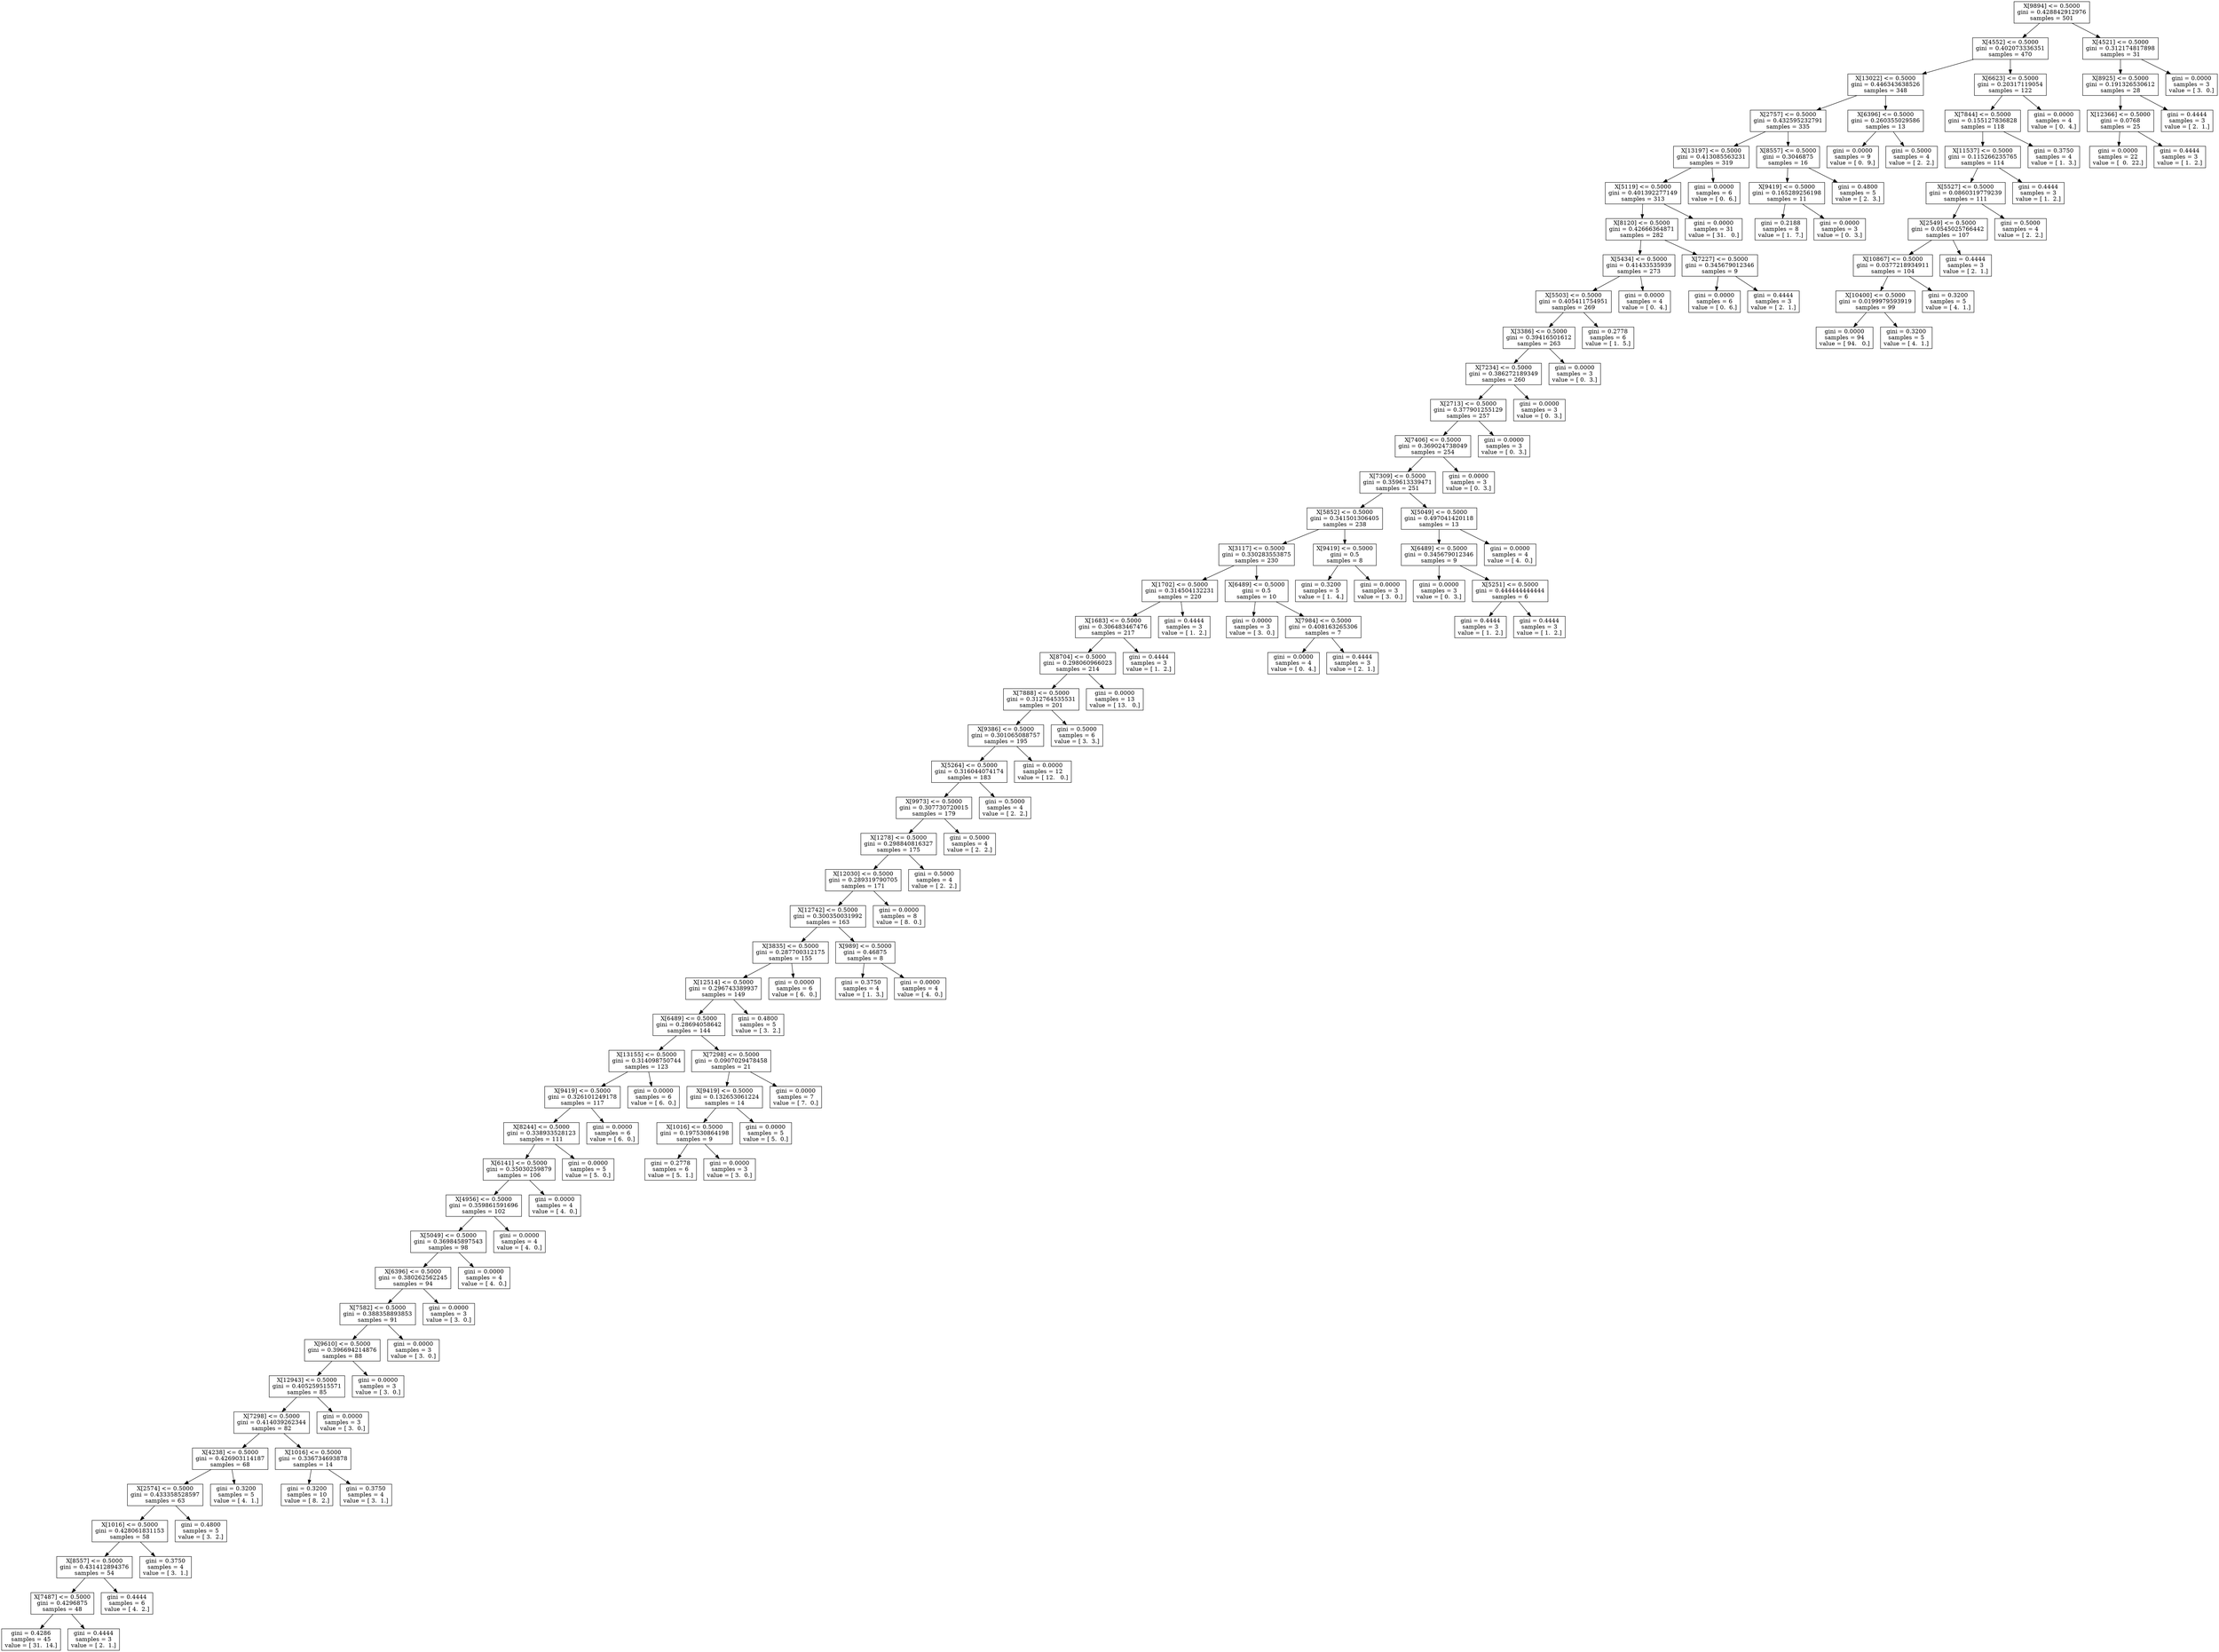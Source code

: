 digraph Tree {
0 [label="X[9894] <= 0.5000\ngini = 0.428842912976\nsamples = 501", shape="box"] ;
1 [label="X[4552] <= 0.5000\ngini = 0.402073336351\nsamples = 470", shape="box"] ;
0 -> 1 ;
2 [label="X[13022] <= 0.5000\ngini = 0.446343638526\nsamples = 348", shape="box"] ;
1 -> 2 ;
3 [label="X[2757] <= 0.5000\ngini = 0.432595232791\nsamples = 335", shape="box"] ;
2 -> 3 ;
4 [label="X[13197] <= 0.5000\ngini = 0.413085563231\nsamples = 319", shape="box"] ;
3 -> 4 ;
5 [label="X[5119] <= 0.5000\ngini = 0.401392277149\nsamples = 313", shape="box"] ;
4 -> 5 ;
6 [label="X[8120] <= 0.5000\ngini = 0.42666364871\nsamples = 282", shape="box"] ;
5 -> 6 ;
7 [label="X[5434] <= 0.5000\ngini = 0.41433535939\nsamples = 273", shape="box"] ;
6 -> 7 ;
8 [label="X[5503] <= 0.5000\ngini = 0.405411754951\nsamples = 269", shape="box"] ;
7 -> 8 ;
9 [label="X[3386] <= 0.5000\ngini = 0.39416501612\nsamples = 263", shape="box"] ;
8 -> 9 ;
10 [label="X[7234] <= 0.5000\ngini = 0.386272189349\nsamples = 260", shape="box"] ;
9 -> 10 ;
11 [label="X[2713] <= 0.5000\ngini = 0.377901255129\nsamples = 257", shape="box"] ;
10 -> 11 ;
12 [label="X[7406] <= 0.5000\ngini = 0.369024738049\nsamples = 254", shape="box"] ;
11 -> 12 ;
13 [label="X[7309] <= 0.5000\ngini = 0.359613339471\nsamples = 251", shape="box"] ;
12 -> 13 ;
14 [label="X[5852] <= 0.5000\ngini = 0.341501306405\nsamples = 238", shape="box"] ;
13 -> 14 ;
15 [label="X[3117] <= 0.5000\ngini = 0.330283553875\nsamples = 230", shape="box"] ;
14 -> 15 ;
16 [label="X[1702] <= 0.5000\ngini = 0.314504132231\nsamples = 220", shape="box"] ;
15 -> 16 ;
17 [label="X[1683] <= 0.5000\ngini = 0.306483467476\nsamples = 217", shape="box"] ;
16 -> 17 ;
18 [label="X[8704] <= 0.5000\ngini = 0.298060966023\nsamples = 214", shape="box"] ;
17 -> 18 ;
19 [label="X[7888] <= 0.5000\ngini = 0.312764535531\nsamples = 201", shape="box"] ;
18 -> 19 ;
20 [label="X[9386] <= 0.5000\ngini = 0.301065088757\nsamples = 195", shape="box"] ;
19 -> 20 ;
21 [label="X[5264] <= 0.5000\ngini = 0.316044074174\nsamples = 183", shape="box"] ;
20 -> 21 ;
22 [label="X[9973] <= 0.5000\ngini = 0.307730720015\nsamples = 179", shape="box"] ;
21 -> 22 ;
23 [label="X[1278] <= 0.5000\ngini = 0.298840816327\nsamples = 175", shape="box"] ;
22 -> 23 ;
24 [label="X[12030] <= 0.5000\ngini = 0.289319790705\nsamples = 171", shape="box"] ;
23 -> 24 ;
25 [label="X[12742] <= 0.5000\ngini = 0.300350031992\nsamples = 163", shape="box"] ;
24 -> 25 ;
26 [label="X[3835] <= 0.5000\ngini = 0.287700312175\nsamples = 155", shape="box"] ;
25 -> 26 ;
27 [label="X[12514] <= 0.5000\ngini = 0.296743389937\nsamples = 149", shape="box"] ;
26 -> 27 ;
28 [label="X[6489] <= 0.5000\ngini = 0.28694058642\nsamples = 144", shape="box"] ;
27 -> 28 ;
29 [label="X[13155] <= 0.5000\ngini = 0.314098750744\nsamples = 123", shape="box"] ;
28 -> 29 ;
30 [label="X[9419] <= 0.5000\ngini = 0.326101249178\nsamples = 117", shape="box"] ;
29 -> 30 ;
31 [label="X[8244] <= 0.5000\ngini = 0.338933528123\nsamples = 111", shape="box"] ;
30 -> 31 ;
32 [label="X[6141] <= 0.5000\ngini = 0.35030259879\nsamples = 106", shape="box"] ;
31 -> 32 ;
33 [label="X[4956] <= 0.5000\ngini = 0.359861591696\nsamples = 102", shape="box"] ;
32 -> 33 ;
34 [label="X[5049] <= 0.5000\ngini = 0.369845897543\nsamples = 98", shape="box"] ;
33 -> 34 ;
35 [label="X[6396] <= 0.5000\ngini = 0.380262562245\nsamples = 94", shape="box"] ;
34 -> 35 ;
36 [label="X[7582] <= 0.5000\ngini = 0.388358893853\nsamples = 91", shape="box"] ;
35 -> 36 ;
37 [label="X[9610] <= 0.5000\ngini = 0.396694214876\nsamples = 88", shape="box"] ;
36 -> 37 ;
38 [label="X[12943] <= 0.5000\ngini = 0.405259515571\nsamples = 85", shape="box"] ;
37 -> 38 ;
39 [label="X[7298] <= 0.5000\ngini = 0.414039262344\nsamples = 82", shape="box"] ;
38 -> 39 ;
40 [label="X[4238] <= 0.5000\ngini = 0.426903114187\nsamples = 68", shape="box"] ;
39 -> 40 ;
41 [label="X[2574] <= 0.5000\ngini = 0.433358528597\nsamples = 63", shape="box"] ;
40 -> 41 ;
42 [label="X[1016] <= 0.5000\ngini = 0.428061831153\nsamples = 58", shape="box"] ;
41 -> 42 ;
43 [label="X[8557] <= 0.5000\ngini = 0.431412894376\nsamples = 54", shape="box"] ;
42 -> 43 ;
44 [label="X[7487] <= 0.5000\ngini = 0.4296875\nsamples = 48", shape="box"] ;
43 -> 44 ;
45 [label="gini = 0.4286\nsamples = 45\nvalue = [ 31.  14.]", shape="box"] ;
44 -> 45 ;
46 [label="gini = 0.4444\nsamples = 3\nvalue = [ 2.  1.]", shape="box"] ;
44 -> 46 ;
47 [label="gini = 0.4444\nsamples = 6\nvalue = [ 4.  2.]", shape="box"] ;
43 -> 47 ;
48 [label="gini = 0.3750\nsamples = 4\nvalue = [ 3.  1.]", shape="box"] ;
42 -> 48 ;
49 [label="gini = 0.4800\nsamples = 5\nvalue = [ 3.  2.]", shape="box"] ;
41 -> 49 ;
50 [label="gini = 0.3200\nsamples = 5\nvalue = [ 4.  1.]", shape="box"] ;
40 -> 50 ;
51 [label="X[1016] <= 0.5000\ngini = 0.336734693878\nsamples = 14", shape="box"] ;
39 -> 51 ;
52 [label="gini = 0.3200\nsamples = 10\nvalue = [ 8.  2.]", shape="box"] ;
51 -> 52 ;
53 [label="gini = 0.3750\nsamples = 4\nvalue = [ 3.  1.]", shape="box"] ;
51 -> 53 ;
54 [label="gini = 0.0000\nsamples = 3\nvalue = [ 3.  0.]", shape="box"] ;
38 -> 54 ;
55 [label="gini = 0.0000\nsamples = 3\nvalue = [ 3.  0.]", shape="box"] ;
37 -> 55 ;
56 [label="gini = 0.0000\nsamples = 3\nvalue = [ 3.  0.]", shape="box"] ;
36 -> 56 ;
57 [label="gini = 0.0000\nsamples = 3\nvalue = [ 3.  0.]", shape="box"] ;
35 -> 57 ;
58 [label="gini = 0.0000\nsamples = 4\nvalue = [ 4.  0.]", shape="box"] ;
34 -> 58 ;
59 [label="gini = 0.0000\nsamples = 4\nvalue = [ 4.  0.]", shape="box"] ;
33 -> 59 ;
60 [label="gini = 0.0000\nsamples = 4\nvalue = [ 4.  0.]", shape="box"] ;
32 -> 60 ;
61 [label="gini = 0.0000\nsamples = 5\nvalue = [ 5.  0.]", shape="box"] ;
31 -> 61 ;
62 [label="gini = 0.0000\nsamples = 6\nvalue = [ 6.  0.]", shape="box"] ;
30 -> 62 ;
63 [label="gini = 0.0000\nsamples = 6\nvalue = [ 6.  0.]", shape="box"] ;
29 -> 63 ;
64 [label="X[7298] <= 0.5000\ngini = 0.0907029478458\nsamples = 21", shape="box"] ;
28 -> 64 ;
65 [label="X[9419] <= 0.5000\ngini = 0.132653061224\nsamples = 14", shape="box"] ;
64 -> 65 ;
66 [label="X[1016] <= 0.5000\ngini = 0.197530864198\nsamples = 9", shape="box"] ;
65 -> 66 ;
67 [label="gini = 0.2778\nsamples = 6\nvalue = [ 5.  1.]", shape="box"] ;
66 -> 67 ;
68 [label="gini = 0.0000\nsamples = 3\nvalue = [ 3.  0.]", shape="box"] ;
66 -> 68 ;
69 [label="gini = 0.0000\nsamples = 5\nvalue = [ 5.  0.]", shape="box"] ;
65 -> 69 ;
70 [label="gini = 0.0000\nsamples = 7\nvalue = [ 7.  0.]", shape="box"] ;
64 -> 70 ;
71 [label="gini = 0.4800\nsamples = 5\nvalue = [ 3.  2.]", shape="box"] ;
27 -> 71 ;
72 [label="gini = 0.0000\nsamples = 6\nvalue = [ 6.  0.]", shape="box"] ;
26 -> 72 ;
73 [label="X[989] <= 0.5000\ngini = 0.46875\nsamples = 8", shape="box"] ;
25 -> 73 ;
74 [label="gini = 0.3750\nsamples = 4\nvalue = [ 1.  3.]", shape="box"] ;
73 -> 74 ;
75 [label="gini = 0.0000\nsamples = 4\nvalue = [ 4.  0.]", shape="box"] ;
73 -> 75 ;
76 [label="gini = 0.0000\nsamples = 8\nvalue = [ 8.  0.]", shape="box"] ;
24 -> 76 ;
77 [label="gini = 0.5000\nsamples = 4\nvalue = [ 2.  2.]", shape="box"] ;
23 -> 77 ;
78 [label="gini = 0.5000\nsamples = 4\nvalue = [ 2.  2.]", shape="box"] ;
22 -> 78 ;
79 [label="gini = 0.5000\nsamples = 4\nvalue = [ 2.  2.]", shape="box"] ;
21 -> 79 ;
80 [label="gini = 0.0000\nsamples = 12\nvalue = [ 12.   0.]", shape="box"] ;
20 -> 80 ;
81 [label="gini = 0.5000\nsamples = 6\nvalue = [ 3.  3.]", shape="box"] ;
19 -> 81 ;
82 [label="gini = 0.0000\nsamples = 13\nvalue = [ 13.   0.]", shape="box"] ;
18 -> 82 ;
83 [label="gini = 0.4444\nsamples = 3\nvalue = [ 1.  2.]", shape="box"] ;
17 -> 83 ;
84 [label="gini = 0.4444\nsamples = 3\nvalue = [ 1.  2.]", shape="box"] ;
16 -> 84 ;
85 [label="X[6489] <= 0.5000\ngini = 0.5\nsamples = 10", shape="box"] ;
15 -> 85 ;
86 [label="gini = 0.0000\nsamples = 3\nvalue = [ 3.  0.]", shape="box"] ;
85 -> 86 ;
87 [label="X[7984] <= 0.5000\ngini = 0.408163265306\nsamples = 7", shape="box"] ;
85 -> 87 ;
88 [label="gini = 0.0000\nsamples = 4\nvalue = [ 0.  4.]", shape="box"] ;
87 -> 88 ;
89 [label="gini = 0.4444\nsamples = 3\nvalue = [ 2.  1.]", shape="box"] ;
87 -> 89 ;
90 [label="X[9419] <= 0.5000\ngini = 0.5\nsamples = 8", shape="box"] ;
14 -> 90 ;
91 [label="gini = 0.3200\nsamples = 5\nvalue = [ 1.  4.]", shape="box"] ;
90 -> 91 ;
92 [label="gini = 0.0000\nsamples = 3\nvalue = [ 3.  0.]", shape="box"] ;
90 -> 92 ;
93 [label="X[5049] <= 0.5000\ngini = 0.497041420118\nsamples = 13", shape="box"] ;
13 -> 93 ;
94 [label="X[6489] <= 0.5000\ngini = 0.345679012346\nsamples = 9", shape="box"] ;
93 -> 94 ;
95 [label="gini = 0.0000\nsamples = 3\nvalue = [ 0.  3.]", shape="box"] ;
94 -> 95 ;
96 [label="X[5251] <= 0.5000\ngini = 0.444444444444\nsamples = 6", shape="box"] ;
94 -> 96 ;
97 [label="gini = 0.4444\nsamples = 3\nvalue = [ 1.  2.]", shape="box"] ;
96 -> 97 ;
98 [label="gini = 0.4444\nsamples = 3\nvalue = [ 1.  2.]", shape="box"] ;
96 -> 98 ;
99 [label="gini = 0.0000\nsamples = 4\nvalue = [ 4.  0.]", shape="box"] ;
93 -> 99 ;
100 [label="gini = 0.0000\nsamples = 3\nvalue = [ 0.  3.]", shape="box"] ;
12 -> 100 ;
101 [label="gini = 0.0000\nsamples = 3\nvalue = [ 0.  3.]", shape="box"] ;
11 -> 101 ;
102 [label="gini = 0.0000\nsamples = 3\nvalue = [ 0.  3.]", shape="box"] ;
10 -> 102 ;
103 [label="gini = 0.0000\nsamples = 3\nvalue = [ 0.  3.]", shape="box"] ;
9 -> 103 ;
104 [label="gini = 0.2778\nsamples = 6\nvalue = [ 1.  5.]", shape="box"] ;
8 -> 104 ;
105 [label="gini = 0.0000\nsamples = 4\nvalue = [ 0.  4.]", shape="box"] ;
7 -> 105 ;
106 [label="X[7227] <= 0.5000\ngini = 0.345679012346\nsamples = 9", shape="box"] ;
6 -> 106 ;
107 [label="gini = 0.0000\nsamples = 6\nvalue = [ 0.  6.]", shape="box"] ;
106 -> 107 ;
108 [label="gini = 0.4444\nsamples = 3\nvalue = [ 2.  1.]", shape="box"] ;
106 -> 108 ;
109 [label="gini = 0.0000\nsamples = 31\nvalue = [ 31.   0.]", shape="box"] ;
5 -> 109 ;
110 [label="gini = 0.0000\nsamples = 6\nvalue = [ 0.  6.]", shape="box"] ;
4 -> 110 ;
111 [label="X[8557] <= 0.5000\ngini = 0.3046875\nsamples = 16", shape="box"] ;
3 -> 111 ;
112 [label="X[9419] <= 0.5000\ngini = 0.165289256198\nsamples = 11", shape="box"] ;
111 -> 112 ;
113 [label="gini = 0.2188\nsamples = 8\nvalue = [ 1.  7.]", shape="box"] ;
112 -> 113 ;
114 [label="gini = 0.0000\nsamples = 3\nvalue = [ 0.  3.]", shape="box"] ;
112 -> 114 ;
115 [label="gini = 0.4800\nsamples = 5\nvalue = [ 2.  3.]", shape="box"] ;
111 -> 115 ;
116 [label="X[6396] <= 0.5000\ngini = 0.260355029586\nsamples = 13", shape="box"] ;
2 -> 116 ;
117 [label="gini = 0.0000\nsamples = 9\nvalue = [ 0.  9.]", shape="box"] ;
116 -> 117 ;
118 [label="gini = 0.5000\nsamples = 4\nvalue = [ 2.  2.]", shape="box"] ;
116 -> 118 ;
119 [label="X[6623] <= 0.5000\ngini = 0.20317119054\nsamples = 122", shape="box"] ;
1 -> 119 ;
120 [label="X[7844] <= 0.5000\ngini = 0.155127836828\nsamples = 118", shape="box"] ;
119 -> 120 ;
121 [label="X[11537] <= 0.5000\ngini = 0.115266235765\nsamples = 114", shape="box"] ;
120 -> 121 ;
122 [label="X[5527] <= 0.5000\ngini = 0.0860319779239\nsamples = 111", shape="box"] ;
121 -> 122 ;
123 [label="X[2549] <= 0.5000\ngini = 0.0545025766442\nsamples = 107", shape="box"] ;
122 -> 123 ;
124 [label="X[10867] <= 0.5000\ngini = 0.0377218934911\nsamples = 104", shape="box"] ;
123 -> 124 ;
125 [label="X[10400] <= 0.5000\ngini = 0.0199979593919\nsamples = 99", shape="box"] ;
124 -> 125 ;
126 [label="gini = 0.0000\nsamples = 94\nvalue = [ 94.   0.]", shape="box"] ;
125 -> 126 ;
127 [label="gini = 0.3200\nsamples = 5\nvalue = [ 4.  1.]", shape="box"] ;
125 -> 127 ;
128 [label="gini = 0.3200\nsamples = 5\nvalue = [ 4.  1.]", shape="box"] ;
124 -> 128 ;
129 [label="gini = 0.4444\nsamples = 3\nvalue = [ 2.  1.]", shape="box"] ;
123 -> 129 ;
130 [label="gini = 0.5000\nsamples = 4\nvalue = [ 2.  2.]", shape="box"] ;
122 -> 130 ;
131 [label="gini = 0.4444\nsamples = 3\nvalue = [ 1.  2.]", shape="box"] ;
121 -> 131 ;
132 [label="gini = 0.3750\nsamples = 4\nvalue = [ 1.  3.]", shape="box"] ;
120 -> 132 ;
133 [label="gini = 0.0000\nsamples = 4\nvalue = [ 0.  4.]", shape="box"] ;
119 -> 133 ;
134 [label="X[4521] <= 0.5000\ngini = 0.312174817898\nsamples = 31", shape="box"] ;
0 -> 134 ;
135 [label="X[8925] <= 0.5000\ngini = 0.191326530612\nsamples = 28", shape="box"] ;
134 -> 135 ;
136 [label="X[12366] <= 0.5000\ngini = 0.0768\nsamples = 25", shape="box"] ;
135 -> 136 ;
137 [label="gini = 0.0000\nsamples = 22\nvalue = [  0.  22.]", shape="box"] ;
136 -> 137 ;
138 [label="gini = 0.4444\nsamples = 3\nvalue = [ 1.  2.]", shape="box"] ;
136 -> 138 ;
139 [label="gini = 0.4444\nsamples = 3\nvalue = [ 2.  1.]", shape="box"] ;
135 -> 139 ;
140 [label="gini = 0.0000\nsamples = 3\nvalue = [ 3.  0.]", shape="box"] ;
134 -> 140 ;
}